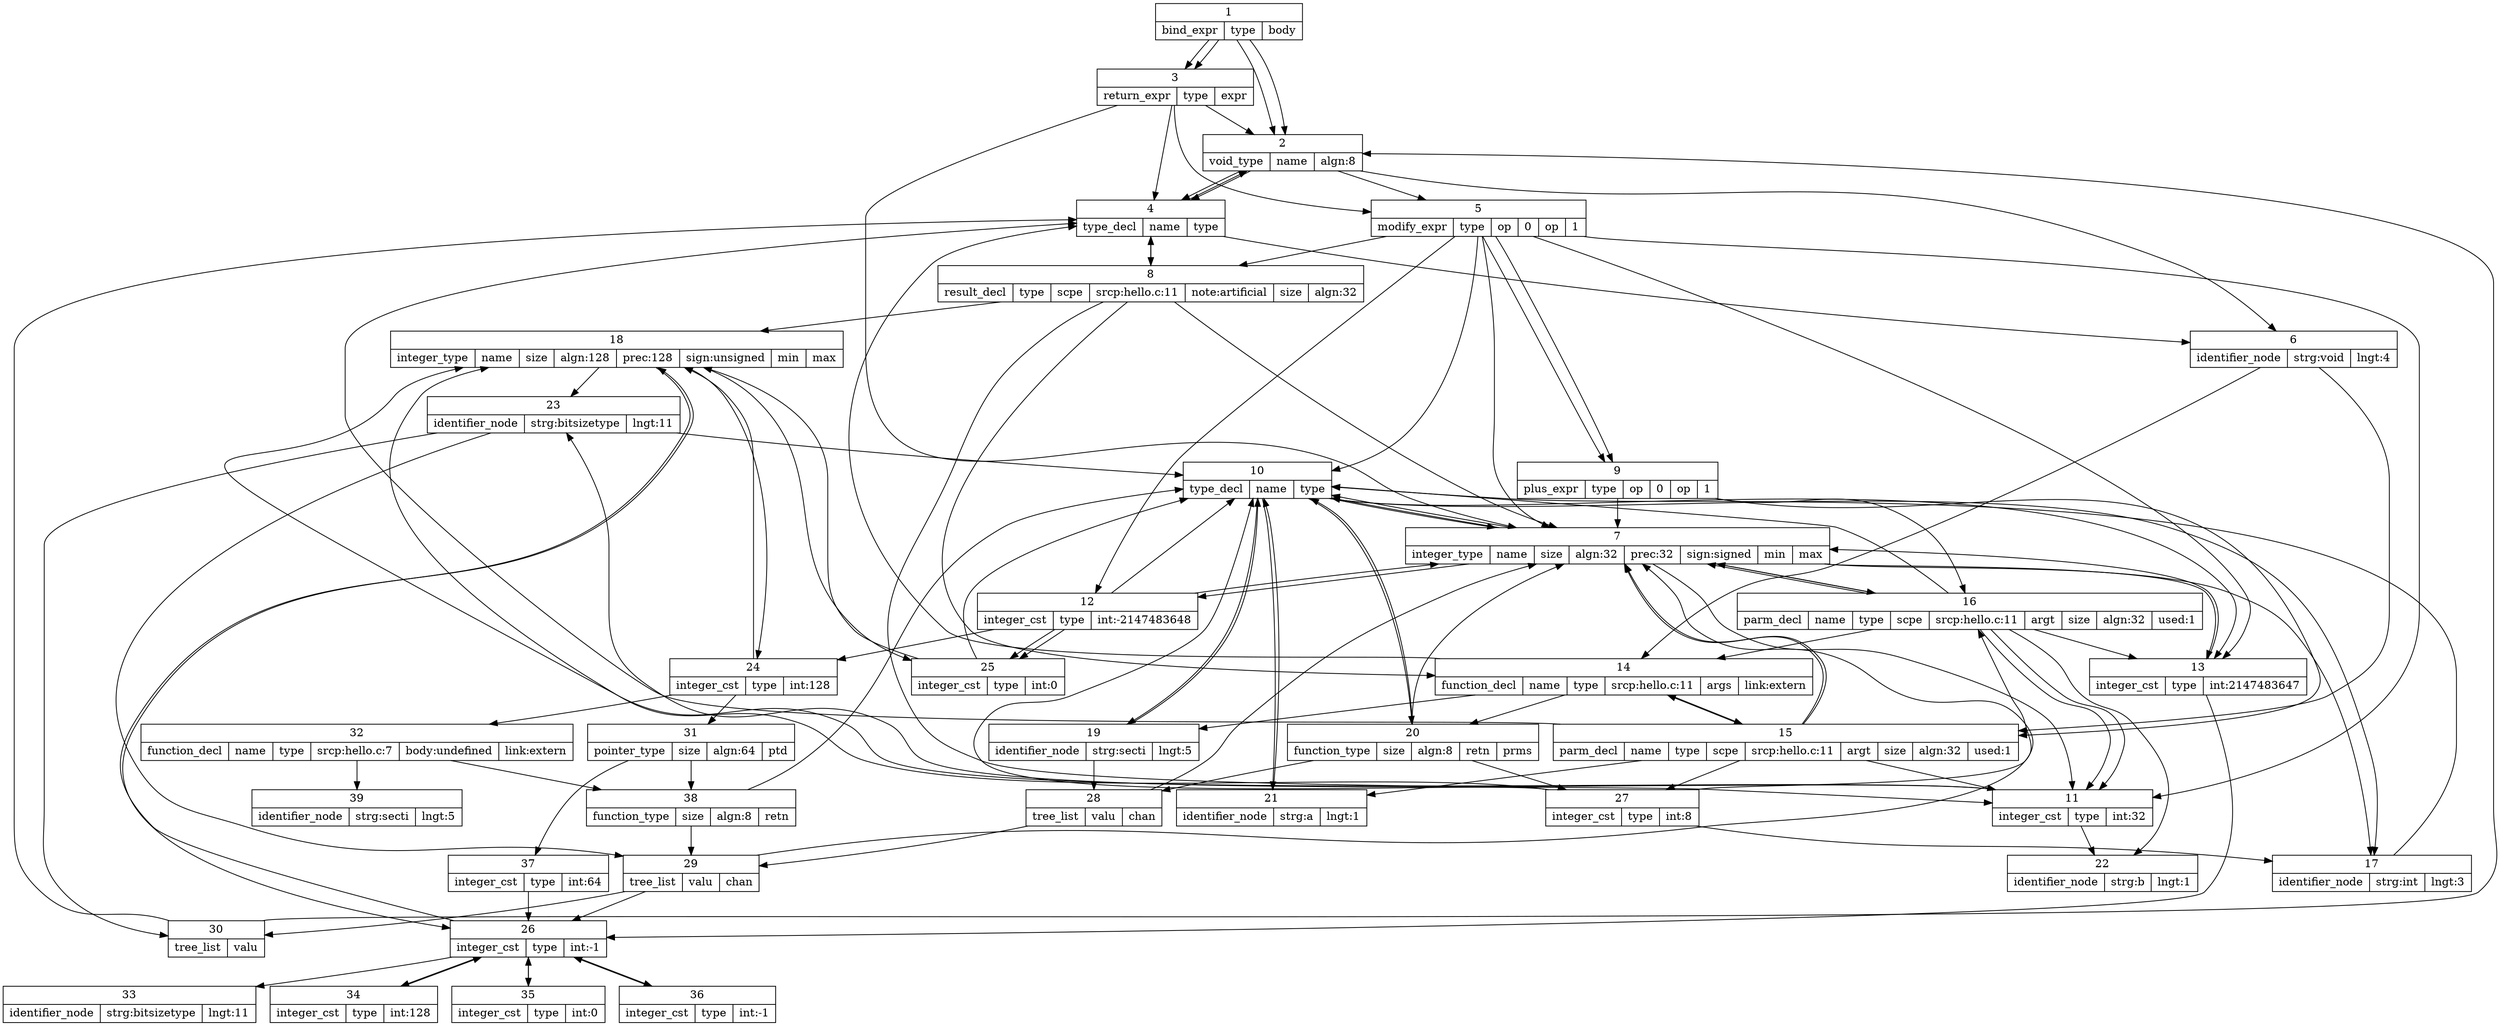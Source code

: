 digraph G {
 node [shape = record]; 
1 [label = "{1 | {statement_list | 0  | 1 }}"];
 1:0 -> 2;
 1:1 -> 3; 
2 [label = "{2 | {bind_expr | type  | vars  | body }}"];
 2:type -> 4;
 2:vars -> 5;
 2:body -> 6; 
3 [label = "{3 | {return_expr | type  | expr }}"];
 3:type -> 4;
 3:expr -> 7; 
4 [label = "{4 | {void_type | name  | algn:8}}"];
 4:name -> 8; 
5 [label = "{5 | {var_decl | name  | type  | scpe  | srcp:hello.c:7 | init  | size  | algn:32 | used:0}}"];
 5:name -> 9;
 5:type -> 10;
 5:scpe -> 11;
 5:init -> 12;
 5:size -> 13; 
6 [label = "{6 | {statement_list | 0  | 1 }}"];
 6:0 -> 14;
 6:1 -> 15; 
7 [label = "{7 | {modify_expr | type  | op | 0  | op | 1 }}"];
 7:type -> 10;
 7:0 -> 16;
 7:1 -> 17; 
8 [label = "{8 | {type_decl | name  | type }}"];
 8:name -> 18;
 8:type -> 4; 
9 [label = "{9 | {identifier_node | strg:x | lngt:1}}"]; 
10 [label = "{10 | {integer_type | name  | size  | algn:32 | prec:32 | sign:signed | min  | max }}"];
 10:name -> 19;
 10:size -> 13;
 10:min -> 20;
 10:max -> 21; 
11 [label = "{11 | {function_decl | name  | type  | srcp:hello.c:4 | link:extern}}"];
 11:name -> 22;
 11:type -> 23; 
12 [label = "{12 | {call_expr | type  | fn  | 0  | 1 }}"];
 12:type -> 10;
 12:fn -> 24;
 12:0 -> 25;
 12:1 -> 25; 
13 [label = "{13 | {integer_cst | type  | int:32}}"];
 13:type -> 26; 
14 [label = "{14 | {decl_expr | type }}"];
 14:type -> 4; 
15 [label = "{15 | {return_expr | type  | expr }}"];
 15:type -> 4;
 15:expr -> 27; 
16 [label = "{16 | {result_decl | type  | scpe  | srcp:hello.c:4 | note:artificial | size  | algn:32}}"];
 16:type -> 10;
 16:scpe -> 11;
 16:size -> 13; 
17 [label = "{17 | {integer_cst | type  | int:0}}"];
 17:type -> 10; 
18 [label = "{18 | {identifier_node | strg:void | lngt:4}}"]; 
19 [label = "{19 | {type_decl | name  | type }}"];
 19:name -> 28;
 19:type -> 10; 
20 [label = "{20 | {integer_cst | type  | int:-2147483648}}"];
 20:type -> 10; 
21 [label = "{21 | {integer_cst | type  | int:2147483647}}"];
 21:type -> 10; 
22 [label = "{22 | {identifier_node | strg:main | lngt:4}}"]; 
23 [label = "{23 | {function_type | size  | algn:8 | retn  | prms }}"];
 23:size -> 29;
 23:retn -> 10;
 23:prms -> 30; 
24 [label = "{24 | {addr_expr | type  | op | 0 }}"];
 24:type -> 31;
 24:0 -> 32; 
25 [label = "{25 | {integer_cst | type  | int:5}}"];
 25:type -> 10; 
26 [label = "{26 | {integer_type | name  | size  | algn:128 | prec:128 | sign:unsigned | min  | max }}"];
 26:name -> 33;
 26:size -> 34;
 26:min -> 35;
 26:max -> 36; 
27 [label = "{27 | {modify_expr | type  | op | 0  | op | 1 }}"];
 27:type -> 10;
 27:0 -> 16;
 27:1 -> 17; 
28 [label = "{28 | {identifier_node | strg:int | lngt:3}}"]; 
29 [label = "{29 | {integer_cst | type  | int:8}}"];
 29:type -> 26; 
30 [label = "{30 | {tree_list | valu }}"];
 30:valu -> 4; 
31 [label = "{31 | {pointer_type | size  | algn:64 | ptd }}"];
 31:size -> 37;
 31:ptd -> 38; 
32 [label = "{32 | {function_decl | name  | type  | srcp:hello.c:7 | body:undefined | link:extern}}"];
 32:name -> 39;
 32:type -> 38; 
33 [label = "{33 | {identifier_node | strg:bitsizetype | lngt:11}}"]; 
34 [label = "{34 | {integer_cst | type  | int:128}}"];
 34:type -> 26; 
35 [label = "{35 | {integer_cst | type  | int:0}}"];
 35:type -> 26; 
36 [label = "{36 | {integer_cst | type  | int:-1}}"];
 36:type -> 26; 
37 [label = "{37 | {integer_cst | type  | int:64}}"];
 37:type -> 26; 
38 [label = "{38 | {function_type | size  | algn:8 | retn }}"];
 38:size -> 29;
 38:retn -> 10; 
39 [label = "{39 | {identifier_node | strg:secti | lngt:5}}"]; 
1 [label = "{1 | {bind_expr | type  | body }}"];
 1:type -> 2;
 1:body -> 3; 
2 [label = "{2 | {void_type | name  | algn:8}}"];
 2:name -> 4; 
3 [label = "{3 | {return_expr | type  | expr }}"];
 3:type -> 2;
 3:expr -> 5; 
4 [label = "{4 | {type_decl | name  | type }}"];
 4:name -> 6;
 4:type -> 2; 
5 [label = "{5 | {modify_expr | type  | op | 0  | op | 1 }}"];
 5:type -> 7;
 5:0 -> 8;
 5:1 -> 9; 
6 [label = "{6 | {identifier_node | strg:void | lngt:4}}"]; 
7 [label = "{7 | {integer_type | name  | size  | algn:32 | prec:32 | sign:signed | min  | max }}"];
 7:name -> 10;
 7:size -> 11;
 7:min -> 12;
 7:max -> 13; 
8 [label = "{8 | {result_decl | type  | scpe  | srcp:hello.c:11 | note:artificial | size  | algn:32}}"];
 8:type -> 7;
 8:scpe -> 14;
 8:size -> 11; 
9 [label = "{9 | {plus_expr | type  | op | 0  | op | 1 }}"];
 9:type -> 7;
 9:0 -> 15;
 9:1 -> 16; 
10 [label = "{10 | {type_decl | name  | type }}"];
 10:name -> 17;
 10:type -> 7; 
11 [label = "{11 | {integer_cst | type  | int:32}}"];
 11:type -> 18; 
12 [label = "{12 | {integer_cst | type  | int:-2147483648}}"];
 12:type -> 7; 
13 [label = "{13 | {integer_cst | type  | int:2147483647}}"];
 13:type -> 7; 
14 [label = "{14 | {function_decl | name  | type  | srcp:hello.c:11 | args  | link:extern}}"];
 14:name -> 19;
 14:type -> 20;
 14:args -> 15; 
15 [label = "{15 | {parm_decl | name  | type  | scpe  | srcp:hello.c:11 | argt  | size  | algn:32 | used:1}}"];
 15:name -> 21;
 15:type -> 7;
 15:scpe -> 14;
 15:argt -> 7;
 15:size -> 11; 
16 [label = "{16 | {parm_decl | name  | type  | scpe  | srcp:hello.c:11 | argt  | size  | algn:32 | used:1}}"];
 16:name -> 22;
 16:type -> 7;
 16:scpe -> 14;
 16:argt -> 7;
 16:size -> 11; 
17 [label = "{17 | {identifier_node | strg:int | lngt:3}}"]; 
18 [label = "{18 | {integer_type | name  | size  | algn:128 | prec:128 | sign:unsigned | min  | max }}"];
 18:name -> 23;
 18:size -> 24;
 18:min -> 25;
 18:max -> 26; 
19 [label = "{19 | {identifier_node | strg:secti | lngt:5}}"]; 
20 [label = "{20 | {function_type | size  | algn:8 | retn  | prms }}"];
 20:size -> 27;
 20:retn -> 7;
 20:prms -> 28; 
21 [label = "{21 | {identifier_node | strg:a | lngt:1}}"]; 
22 [label = "{22 | {identifier_node | strg:b | lngt:1}}"]; 
23 [label = "{23 | {identifier_node | strg:bitsizetype | lngt:11}}"]; 
24 [label = "{24 | {integer_cst | type  | int:128}}"];
 24:type -> 18; 
25 [label = "{25 | {integer_cst | type  | int:0}}"];
 25:type -> 18; 
26 [label = "{26 | {integer_cst | type  | int:-1}}"];
 26:type -> 18; 
27 [label = "{27 | {integer_cst | type  | int:8}}"];
 27:type -> 18; 
28 [label = "{28 | {tree_list | valu  | chan }}"];
 28:valu -> 7;
 28:chan -> 29; 
29 [label = "{29 | {tree_list | valu  | chan }}"];
 29:valu -> 7;
 29:chan -> 30; 
30 [label = "{30 | {tree_list | valu }}"];
 30:valu -> 2;
}
